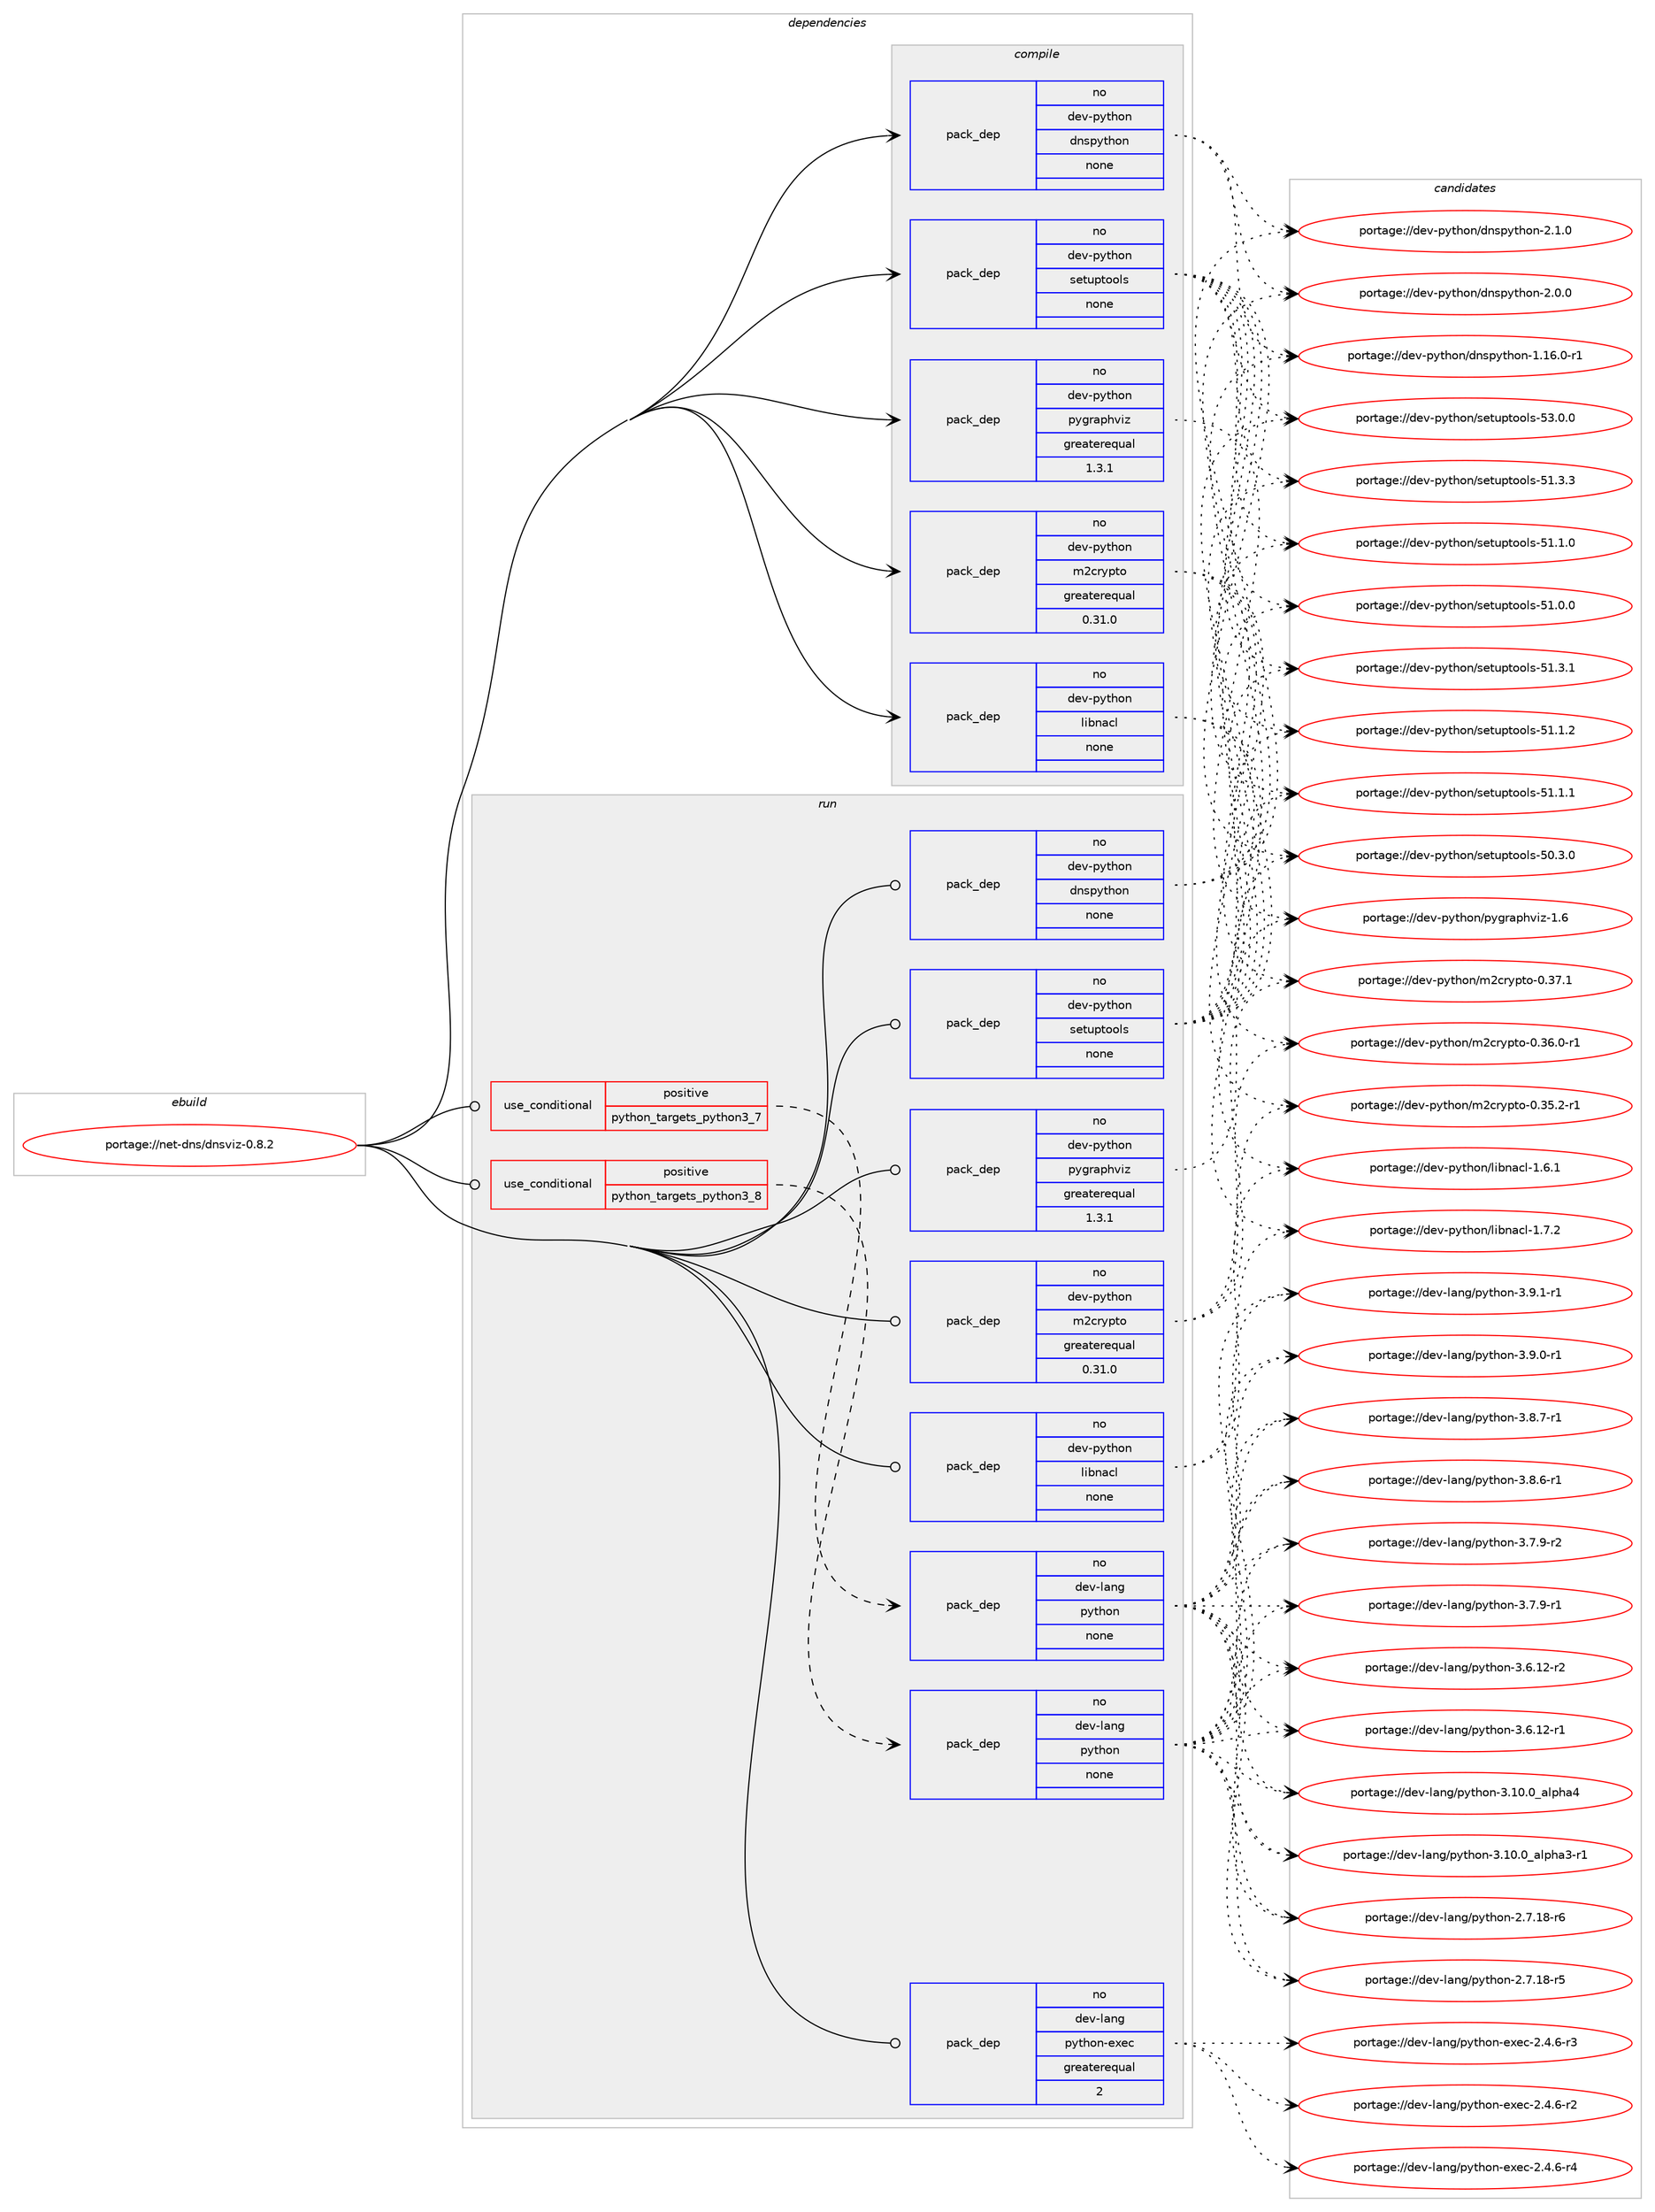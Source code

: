 digraph prolog {

# *************
# Graph options
# *************

newrank=true;
concentrate=true;
compound=true;
graph [rankdir=LR,fontname=Helvetica,fontsize=10,ranksep=1.5];#, ranksep=2.5, nodesep=0.2];
edge  [arrowhead=vee];
node  [fontname=Helvetica,fontsize=10];

# **********
# The ebuild
# **********

subgraph cluster_leftcol {
color=gray;
rank=same;
label=<<i>ebuild</i>>;
id [label="portage://net-dns/dnsviz-0.8.2", color=red, width=4, href="../net-dns/dnsviz-0.8.2.svg"];
}

# ****************
# The dependencies
# ****************

subgraph cluster_midcol {
color=gray;
label=<<i>dependencies</i>>;
subgraph cluster_compile {
fillcolor="#eeeeee";
style=filled;
label=<<i>compile</i>>;
subgraph pack21087 {
dependency30788 [label=<<TABLE BORDER="0" CELLBORDER="1" CELLSPACING="0" CELLPADDING="4" WIDTH="220"><TR><TD ROWSPAN="6" CELLPADDING="30">pack_dep</TD></TR><TR><TD WIDTH="110">no</TD></TR><TR><TD>dev-python</TD></TR><TR><TD>dnspython</TD></TR><TR><TD>none</TD></TR><TR><TD></TD></TR></TABLE>>, shape=none, color=blue];
}
id:e -> dependency30788:w [weight=20,style="solid",arrowhead="vee"];
subgraph pack21088 {
dependency30789 [label=<<TABLE BORDER="0" CELLBORDER="1" CELLSPACING="0" CELLPADDING="4" WIDTH="220"><TR><TD ROWSPAN="6" CELLPADDING="30">pack_dep</TD></TR><TR><TD WIDTH="110">no</TD></TR><TR><TD>dev-python</TD></TR><TR><TD>libnacl</TD></TR><TR><TD>none</TD></TR><TR><TD></TD></TR></TABLE>>, shape=none, color=blue];
}
id:e -> dependency30789:w [weight=20,style="solid",arrowhead="vee"];
subgraph pack21089 {
dependency30790 [label=<<TABLE BORDER="0" CELLBORDER="1" CELLSPACING="0" CELLPADDING="4" WIDTH="220"><TR><TD ROWSPAN="6" CELLPADDING="30">pack_dep</TD></TR><TR><TD WIDTH="110">no</TD></TR><TR><TD>dev-python</TD></TR><TR><TD>m2crypto</TD></TR><TR><TD>greaterequal</TD></TR><TR><TD>0.31.0</TD></TR></TABLE>>, shape=none, color=blue];
}
id:e -> dependency30790:w [weight=20,style="solid",arrowhead="vee"];
subgraph pack21090 {
dependency30791 [label=<<TABLE BORDER="0" CELLBORDER="1" CELLSPACING="0" CELLPADDING="4" WIDTH="220"><TR><TD ROWSPAN="6" CELLPADDING="30">pack_dep</TD></TR><TR><TD WIDTH="110">no</TD></TR><TR><TD>dev-python</TD></TR><TR><TD>pygraphviz</TD></TR><TR><TD>greaterequal</TD></TR><TR><TD>1.3.1</TD></TR></TABLE>>, shape=none, color=blue];
}
id:e -> dependency30791:w [weight=20,style="solid",arrowhead="vee"];
subgraph pack21091 {
dependency30792 [label=<<TABLE BORDER="0" CELLBORDER="1" CELLSPACING="0" CELLPADDING="4" WIDTH="220"><TR><TD ROWSPAN="6" CELLPADDING="30">pack_dep</TD></TR><TR><TD WIDTH="110">no</TD></TR><TR><TD>dev-python</TD></TR><TR><TD>setuptools</TD></TR><TR><TD>none</TD></TR><TR><TD></TD></TR></TABLE>>, shape=none, color=blue];
}
id:e -> dependency30792:w [weight=20,style="solid",arrowhead="vee"];
}
subgraph cluster_compileandrun {
fillcolor="#eeeeee";
style=filled;
label=<<i>compile and run</i>>;
}
subgraph cluster_run {
fillcolor="#eeeeee";
style=filled;
label=<<i>run</i>>;
subgraph cond9432 {
dependency30793 [label=<<TABLE BORDER="0" CELLBORDER="1" CELLSPACING="0" CELLPADDING="4"><TR><TD ROWSPAN="3" CELLPADDING="10">use_conditional</TD></TR><TR><TD>positive</TD></TR><TR><TD>python_targets_python3_7</TD></TR></TABLE>>, shape=none, color=red];
subgraph pack21092 {
dependency30794 [label=<<TABLE BORDER="0" CELLBORDER="1" CELLSPACING="0" CELLPADDING="4" WIDTH="220"><TR><TD ROWSPAN="6" CELLPADDING="30">pack_dep</TD></TR><TR><TD WIDTH="110">no</TD></TR><TR><TD>dev-lang</TD></TR><TR><TD>python</TD></TR><TR><TD>none</TD></TR><TR><TD></TD></TR></TABLE>>, shape=none, color=blue];
}
dependency30793:e -> dependency30794:w [weight=20,style="dashed",arrowhead="vee"];
}
id:e -> dependency30793:w [weight=20,style="solid",arrowhead="odot"];
subgraph cond9433 {
dependency30795 [label=<<TABLE BORDER="0" CELLBORDER="1" CELLSPACING="0" CELLPADDING="4"><TR><TD ROWSPAN="3" CELLPADDING="10">use_conditional</TD></TR><TR><TD>positive</TD></TR><TR><TD>python_targets_python3_8</TD></TR></TABLE>>, shape=none, color=red];
subgraph pack21093 {
dependency30796 [label=<<TABLE BORDER="0" CELLBORDER="1" CELLSPACING="0" CELLPADDING="4" WIDTH="220"><TR><TD ROWSPAN="6" CELLPADDING="30">pack_dep</TD></TR><TR><TD WIDTH="110">no</TD></TR><TR><TD>dev-lang</TD></TR><TR><TD>python</TD></TR><TR><TD>none</TD></TR><TR><TD></TD></TR></TABLE>>, shape=none, color=blue];
}
dependency30795:e -> dependency30796:w [weight=20,style="dashed",arrowhead="vee"];
}
id:e -> dependency30795:w [weight=20,style="solid",arrowhead="odot"];
subgraph pack21094 {
dependency30797 [label=<<TABLE BORDER="0" CELLBORDER="1" CELLSPACING="0" CELLPADDING="4" WIDTH="220"><TR><TD ROWSPAN="6" CELLPADDING="30">pack_dep</TD></TR><TR><TD WIDTH="110">no</TD></TR><TR><TD>dev-lang</TD></TR><TR><TD>python-exec</TD></TR><TR><TD>greaterequal</TD></TR><TR><TD>2</TD></TR></TABLE>>, shape=none, color=blue];
}
id:e -> dependency30797:w [weight=20,style="solid",arrowhead="odot"];
subgraph pack21095 {
dependency30798 [label=<<TABLE BORDER="0" CELLBORDER="1" CELLSPACING="0" CELLPADDING="4" WIDTH="220"><TR><TD ROWSPAN="6" CELLPADDING="30">pack_dep</TD></TR><TR><TD WIDTH="110">no</TD></TR><TR><TD>dev-python</TD></TR><TR><TD>dnspython</TD></TR><TR><TD>none</TD></TR><TR><TD></TD></TR></TABLE>>, shape=none, color=blue];
}
id:e -> dependency30798:w [weight=20,style="solid",arrowhead="odot"];
subgraph pack21096 {
dependency30799 [label=<<TABLE BORDER="0" CELLBORDER="1" CELLSPACING="0" CELLPADDING="4" WIDTH="220"><TR><TD ROWSPAN="6" CELLPADDING="30">pack_dep</TD></TR><TR><TD WIDTH="110">no</TD></TR><TR><TD>dev-python</TD></TR><TR><TD>libnacl</TD></TR><TR><TD>none</TD></TR><TR><TD></TD></TR></TABLE>>, shape=none, color=blue];
}
id:e -> dependency30799:w [weight=20,style="solid",arrowhead="odot"];
subgraph pack21097 {
dependency30800 [label=<<TABLE BORDER="0" CELLBORDER="1" CELLSPACING="0" CELLPADDING="4" WIDTH="220"><TR><TD ROWSPAN="6" CELLPADDING="30">pack_dep</TD></TR><TR><TD WIDTH="110">no</TD></TR><TR><TD>dev-python</TD></TR><TR><TD>m2crypto</TD></TR><TR><TD>greaterequal</TD></TR><TR><TD>0.31.0</TD></TR></TABLE>>, shape=none, color=blue];
}
id:e -> dependency30800:w [weight=20,style="solid",arrowhead="odot"];
subgraph pack21098 {
dependency30801 [label=<<TABLE BORDER="0" CELLBORDER="1" CELLSPACING="0" CELLPADDING="4" WIDTH="220"><TR><TD ROWSPAN="6" CELLPADDING="30">pack_dep</TD></TR><TR><TD WIDTH="110">no</TD></TR><TR><TD>dev-python</TD></TR><TR><TD>pygraphviz</TD></TR><TR><TD>greaterequal</TD></TR><TR><TD>1.3.1</TD></TR></TABLE>>, shape=none, color=blue];
}
id:e -> dependency30801:w [weight=20,style="solid",arrowhead="odot"];
subgraph pack21099 {
dependency30802 [label=<<TABLE BORDER="0" CELLBORDER="1" CELLSPACING="0" CELLPADDING="4" WIDTH="220"><TR><TD ROWSPAN="6" CELLPADDING="30">pack_dep</TD></TR><TR><TD WIDTH="110">no</TD></TR><TR><TD>dev-python</TD></TR><TR><TD>setuptools</TD></TR><TR><TD>none</TD></TR><TR><TD></TD></TR></TABLE>>, shape=none, color=blue];
}
id:e -> dependency30802:w [weight=20,style="solid",arrowhead="odot"];
}
}

# **************
# The candidates
# **************

subgraph cluster_choices {
rank=same;
color=gray;
label=<<i>candidates</i>>;

subgraph choice21087 {
color=black;
nodesep=1;
choice1001011184511212111610411111047100110115112121116104111110455046494648 [label="portage://dev-python/dnspython-2.1.0", color=red, width=4,href="../dev-python/dnspython-2.1.0.svg"];
choice1001011184511212111610411111047100110115112121116104111110455046484648 [label="portage://dev-python/dnspython-2.0.0", color=red, width=4,href="../dev-python/dnspython-2.0.0.svg"];
choice1001011184511212111610411111047100110115112121116104111110454946495446484511449 [label="portage://dev-python/dnspython-1.16.0-r1", color=red, width=4,href="../dev-python/dnspython-1.16.0-r1.svg"];
dependency30788:e -> choice1001011184511212111610411111047100110115112121116104111110455046494648:w [style=dotted,weight="100"];
dependency30788:e -> choice1001011184511212111610411111047100110115112121116104111110455046484648:w [style=dotted,weight="100"];
dependency30788:e -> choice1001011184511212111610411111047100110115112121116104111110454946495446484511449:w [style=dotted,weight="100"];
}
subgraph choice21088 {
color=black;
nodesep=1;
choice1001011184511212111610411111047108105981109799108454946554650 [label="portage://dev-python/libnacl-1.7.2", color=red, width=4,href="../dev-python/libnacl-1.7.2.svg"];
choice1001011184511212111610411111047108105981109799108454946544649 [label="portage://dev-python/libnacl-1.6.1", color=red, width=4,href="../dev-python/libnacl-1.6.1.svg"];
dependency30789:e -> choice1001011184511212111610411111047108105981109799108454946554650:w [style=dotted,weight="100"];
dependency30789:e -> choice1001011184511212111610411111047108105981109799108454946544649:w [style=dotted,weight="100"];
}
subgraph choice21089 {
color=black;
nodesep=1;
choice1001011184511212111610411111047109509911412111211611145484651554649 [label="portage://dev-python/m2crypto-0.37.1", color=red, width=4,href="../dev-python/m2crypto-0.37.1.svg"];
choice10010111845112121116104111110471095099114121112116111454846515446484511449 [label="portage://dev-python/m2crypto-0.36.0-r1", color=red, width=4,href="../dev-python/m2crypto-0.36.0-r1.svg"];
choice10010111845112121116104111110471095099114121112116111454846515346504511449 [label="portage://dev-python/m2crypto-0.35.2-r1", color=red, width=4,href="../dev-python/m2crypto-0.35.2-r1.svg"];
dependency30790:e -> choice1001011184511212111610411111047109509911412111211611145484651554649:w [style=dotted,weight="100"];
dependency30790:e -> choice10010111845112121116104111110471095099114121112116111454846515446484511449:w [style=dotted,weight="100"];
dependency30790:e -> choice10010111845112121116104111110471095099114121112116111454846515346504511449:w [style=dotted,weight="100"];
}
subgraph choice21090 {
color=black;
nodesep=1;
choice10010111845112121116104111110471121211031149711210411810512245494654 [label="portage://dev-python/pygraphviz-1.6", color=red, width=4,href="../dev-python/pygraphviz-1.6.svg"];
dependency30791:e -> choice10010111845112121116104111110471121211031149711210411810512245494654:w [style=dotted,weight="100"];
}
subgraph choice21091 {
color=black;
nodesep=1;
choice100101118451121211161041111104711510111611711211611111110811545535146484648 [label="portage://dev-python/setuptools-53.0.0", color=red, width=4,href="../dev-python/setuptools-53.0.0.svg"];
choice100101118451121211161041111104711510111611711211611111110811545534946514651 [label="portage://dev-python/setuptools-51.3.3", color=red, width=4,href="../dev-python/setuptools-51.3.3.svg"];
choice100101118451121211161041111104711510111611711211611111110811545534946514649 [label="portage://dev-python/setuptools-51.3.1", color=red, width=4,href="../dev-python/setuptools-51.3.1.svg"];
choice100101118451121211161041111104711510111611711211611111110811545534946494650 [label="portage://dev-python/setuptools-51.1.2", color=red, width=4,href="../dev-python/setuptools-51.1.2.svg"];
choice100101118451121211161041111104711510111611711211611111110811545534946494649 [label="portage://dev-python/setuptools-51.1.1", color=red, width=4,href="../dev-python/setuptools-51.1.1.svg"];
choice100101118451121211161041111104711510111611711211611111110811545534946494648 [label="portage://dev-python/setuptools-51.1.0", color=red, width=4,href="../dev-python/setuptools-51.1.0.svg"];
choice100101118451121211161041111104711510111611711211611111110811545534946484648 [label="portage://dev-python/setuptools-51.0.0", color=red, width=4,href="../dev-python/setuptools-51.0.0.svg"];
choice100101118451121211161041111104711510111611711211611111110811545534846514648 [label="portage://dev-python/setuptools-50.3.0", color=red, width=4,href="../dev-python/setuptools-50.3.0.svg"];
dependency30792:e -> choice100101118451121211161041111104711510111611711211611111110811545535146484648:w [style=dotted,weight="100"];
dependency30792:e -> choice100101118451121211161041111104711510111611711211611111110811545534946514651:w [style=dotted,weight="100"];
dependency30792:e -> choice100101118451121211161041111104711510111611711211611111110811545534946514649:w [style=dotted,weight="100"];
dependency30792:e -> choice100101118451121211161041111104711510111611711211611111110811545534946494650:w [style=dotted,weight="100"];
dependency30792:e -> choice100101118451121211161041111104711510111611711211611111110811545534946494649:w [style=dotted,weight="100"];
dependency30792:e -> choice100101118451121211161041111104711510111611711211611111110811545534946494648:w [style=dotted,weight="100"];
dependency30792:e -> choice100101118451121211161041111104711510111611711211611111110811545534946484648:w [style=dotted,weight="100"];
dependency30792:e -> choice100101118451121211161041111104711510111611711211611111110811545534846514648:w [style=dotted,weight="100"];
}
subgraph choice21092 {
color=black;
nodesep=1;
choice1001011184510897110103471121211161041111104551465746494511449 [label="portage://dev-lang/python-3.9.1-r1", color=red, width=4,href="../dev-lang/python-3.9.1-r1.svg"];
choice1001011184510897110103471121211161041111104551465746484511449 [label="portage://dev-lang/python-3.9.0-r1", color=red, width=4,href="../dev-lang/python-3.9.0-r1.svg"];
choice1001011184510897110103471121211161041111104551465646554511449 [label="portage://dev-lang/python-3.8.7-r1", color=red, width=4,href="../dev-lang/python-3.8.7-r1.svg"];
choice1001011184510897110103471121211161041111104551465646544511449 [label="portage://dev-lang/python-3.8.6-r1", color=red, width=4,href="../dev-lang/python-3.8.6-r1.svg"];
choice1001011184510897110103471121211161041111104551465546574511450 [label="portage://dev-lang/python-3.7.9-r2", color=red, width=4,href="../dev-lang/python-3.7.9-r2.svg"];
choice1001011184510897110103471121211161041111104551465546574511449 [label="portage://dev-lang/python-3.7.9-r1", color=red, width=4,href="../dev-lang/python-3.7.9-r1.svg"];
choice100101118451089711010347112121116104111110455146544649504511450 [label="portage://dev-lang/python-3.6.12-r2", color=red, width=4,href="../dev-lang/python-3.6.12-r2.svg"];
choice100101118451089711010347112121116104111110455146544649504511449 [label="portage://dev-lang/python-3.6.12-r1", color=red, width=4,href="../dev-lang/python-3.6.12-r1.svg"];
choice1001011184510897110103471121211161041111104551464948464895971081121049752 [label="portage://dev-lang/python-3.10.0_alpha4", color=red, width=4,href="../dev-lang/python-3.10.0_alpha4.svg"];
choice10010111845108971101034711212111610411111045514649484648959710811210497514511449 [label="portage://dev-lang/python-3.10.0_alpha3-r1", color=red, width=4,href="../dev-lang/python-3.10.0_alpha3-r1.svg"];
choice100101118451089711010347112121116104111110455046554649564511454 [label="portage://dev-lang/python-2.7.18-r6", color=red, width=4,href="../dev-lang/python-2.7.18-r6.svg"];
choice100101118451089711010347112121116104111110455046554649564511453 [label="portage://dev-lang/python-2.7.18-r5", color=red, width=4,href="../dev-lang/python-2.7.18-r5.svg"];
dependency30794:e -> choice1001011184510897110103471121211161041111104551465746494511449:w [style=dotted,weight="100"];
dependency30794:e -> choice1001011184510897110103471121211161041111104551465746484511449:w [style=dotted,weight="100"];
dependency30794:e -> choice1001011184510897110103471121211161041111104551465646554511449:w [style=dotted,weight="100"];
dependency30794:e -> choice1001011184510897110103471121211161041111104551465646544511449:w [style=dotted,weight="100"];
dependency30794:e -> choice1001011184510897110103471121211161041111104551465546574511450:w [style=dotted,weight="100"];
dependency30794:e -> choice1001011184510897110103471121211161041111104551465546574511449:w [style=dotted,weight="100"];
dependency30794:e -> choice100101118451089711010347112121116104111110455146544649504511450:w [style=dotted,weight="100"];
dependency30794:e -> choice100101118451089711010347112121116104111110455146544649504511449:w [style=dotted,weight="100"];
dependency30794:e -> choice1001011184510897110103471121211161041111104551464948464895971081121049752:w [style=dotted,weight="100"];
dependency30794:e -> choice10010111845108971101034711212111610411111045514649484648959710811210497514511449:w [style=dotted,weight="100"];
dependency30794:e -> choice100101118451089711010347112121116104111110455046554649564511454:w [style=dotted,weight="100"];
dependency30794:e -> choice100101118451089711010347112121116104111110455046554649564511453:w [style=dotted,weight="100"];
}
subgraph choice21093 {
color=black;
nodesep=1;
choice1001011184510897110103471121211161041111104551465746494511449 [label="portage://dev-lang/python-3.9.1-r1", color=red, width=4,href="../dev-lang/python-3.9.1-r1.svg"];
choice1001011184510897110103471121211161041111104551465746484511449 [label="portage://dev-lang/python-3.9.0-r1", color=red, width=4,href="../dev-lang/python-3.9.0-r1.svg"];
choice1001011184510897110103471121211161041111104551465646554511449 [label="portage://dev-lang/python-3.8.7-r1", color=red, width=4,href="../dev-lang/python-3.8.7-r1.svg"];
choice1001011184510897110103471121211161041111104551465646544511449 [label="portage://dev-lang/python-3.8.6-r1", color=red, width=4,href="../dev-lang/python-3.8.6-r1.svg"];
choice1001011184510897110103471121211161041111104551465546574511450 [label="portage://dev-lang/python-3.7.9-r2", color=red, width=4,href="../dev-lang/python-3.7.9-r2.svg"];
choice1001011184510897110103471121211161041111104551465546574511449 [label="portage://dev-lang/python-3.7.9-r1", color=red, width=4,href="../dev-lang/python-3.7.9-r1.svg"];
choice100101118451089711010347112121116104111110455146544649504511450 [label="portage://dev-lang/python-3.6.12-r2", color=red, width=4,href="../dev-lang/python-3.6.12-r2.svg"];
choice100101118451089711010347112121116104111110455146544649504511449 [label="portage://dev-lang/python-3.6.12-r1", color=red, width=4,href="../dev-lang/python-3.6.12-r1.svg"];
choice1001011184510897110103471121211161041111104551464948464895971081121049752 [label="portage://dev-lang/python-3.10.0_alpha4", color=red, width=4,href="../dev-lang/python-3.10.0_alpha4.svg"];
choice10010111845108971101034711212111610411111045514649484648959710811210497514511449 [label="portage://dev-lang/python-3.10.0_alpha3-r1", color=red, width=4,href="../dev-lang/python-3.10.0_alpha3-r1.svg"];
choice100101118451089711010347112121116104111110455046554649564511454 [label="portage://dev-lang/python-2.7.18-r6", color=red, width=4,href="../dev-lang/python-2.7.18-r6.svg"];
choice100101118451089711010347112121116104111110455046554649564511453 [label="portage://dev-lang/python-2.7.18-r5", color=red, width=4,href="../dev-lang/python-2.7.18-r5.svg"];
dependency30796:e -> choice1001011184510897110103471121211161041111104551465746494511449:w [style=dotted,weight="100"];
dependency30796:e -> choice1001011184510897110103471121211161041111104551465746484511449:w [style=dotted,weight="100"];
dependency30796:e -> choice1001011184510897110103471121211161041111104551465646554511449:w [style=dotted,weight="100"];
dependency30796:e -> choice1001011184510897110103471121211161041111104551465646544511449:w [style=dotted,weight="100"];
dependency30796:e -> choice1001011184510897110103471121211161041111104551465546574511450:w [style=dotted,weight="100"];
dependency30796:e -> choice1001011184510897110103471121211161041111104551465546574511449:w [style=dotted,weight="100"];
dependency30796:e -> choice100101118451089711010347112121116104111110455146544649504511450:w [style=dotted,weight="100"];
dependency30796:e -> choice100101118451089711010347112121116104111110455146544649504511449:w [style=dotted,weight="100"];
dependency30796:e -> choice1001011184510897110103471121211161041111104551464948464895971081121049752:w [style=dotted,weight="100"];
dependency30796:e -> choice10010111845108971101034711212111610411111045514649484648959710811210497514511449:w [style=dotted,weight="100"];
dependency30796:e -> choice100101118451089711010347112121116104111110455046554649564511454:w [style=dotted,weight="100"];
dependency30796:e -> choice100101118451089711010347112121116104111110455046554649564511453:w [style=dotted,weight="100"];
}
subgraph choice21094 {
color=black;
nodesep=1;
choice10010111845108971101034711212111610411111045101120101994550465246544511452 [label="portage://dev-lang/python-exec-2.4.6-r4", color=red, width=4,href="../dev-lang/python-exec-2.4.6-r4.svg"];
choice10010111845108971101034711212111610411111045101120101994550465246544511451 [label="portage://dev-lang/python-exec-2.4.6-r3", color=red, width=4,href="../dev-lang/python-exec-2.4.6-r3.svg"];
choice10010111845108971101034711212111610411111045101120101994550465246544511450 [label="portage://dev-lang/python-exec-2.4.6-r2", color=red, width=4,href="../dev-lang/python-exec-2.4.6-r2.svg"];
dependency30797:e -> choice10010111845108971101034711212111610411111045101120101994550465246544511452:w [style=dotted,weight="100"];
dependency30797:e -> choice10010111845108971101034711212111610411111045101120101994550465246544511451:w [style=dotted,weight="100"];
dependency30797:e -> choice10010111845108971101034711212111610411111045101120101994550465246544511450:w [style=dotted,weight="100"];
}
subgraph choice21095 {
color=black;
nodesep=1;
choice1001011184511212111610411111047100110115112121116104111110455046494648 [label="portage://dev-python/dnspython-2.1.0", color=red, width=4,href="../dev-python/dnspython-2.1.0.svg"];
choice1001011184511212111610411111047100110115112121116104111110455046484648 [label="portage://dev-python/dnspython-2.0.0", color=red, width=4,href="../dev-python/dnspython-2.0.0.svg"];
choice1001011184511212111610411111047100110115112121116104111110454946495446484511449 [label="portage://dev-python/dnspython-1.16.0-r1", color=red, width=4,href="../dev-python/dnspython-1.16.0-r1.svg"];
dependency30798:e -> choice1001011184511212111610411111047100110115112121116104111110455046494648:w [style=dotted,weight="100"];
dependency30798:e -> choice1001011184511212111610411111047100110115112121116104111110455046484648:w [style=dotted,weight="100"];
dependency30798:e -> choice1001011184511212111610411111047100110115112121116104111110454946495446484511449:w [style=dotted,weight="100"];
}
subgraph choice21096 {
color=black;
nodesep=1;
choice1001011184511212111610411111047108105981109799108454946554650 [label="portage://dev-python/libnacl-1.7.2", color=red, width=4,href="../dev-python/libnacl-1.7.2.svg"];
choice1001011184511212111610411111047108105981109799108454946544649 [label="portage://dev-python/libnacl-1.6.1", color=red, width=4,href="../dev-python/libnacl-1.6.1.svg"];
dependency30799:e -> choice1001011184511212111610411111047108105981109799108454946554650:w [style=dotted,weight="100"];
dependency30799:e -> choice1001011184511212111610411111047108105981109799108454946544649:w [style=dotted,weight="100"];
}
subgraph choice21097 {
color=black;
nodesep=1;
choice1001011184511212111610411111047109509911412111211611145484651554649 [label="portage://dev-python/m2crypto-0.37.1", color=red, width=4,href="../dev-python/m2crypto-0.37.1.svg"];
choice10010111845112121116104111110471095099114121112116111454846515446484511449 [label="portage://dev-python/m2crypto-0.36.0-r1", color=red, width=4,href="../dev-python/m2crypto-0.36.0-r1.svg"];
choice10010111845112121116104111110471095099114121112116111454846515346504511449 [label="portage://dev-python/m2crypto-0.35.2-r1", color=red, width=4,href="../dev-python/m2crypto-0.35.2-r1.svg"];
dependency30800:e -> choice1001011184511212111610411111047109509911412111211611145484651554649:w [style=dotted,weight="100"];
dependency30800:e -> choice10010111845112121116104111110471095099114121112116111454846515446484511449:w [style=dotted,weight="100"];
dependency30800:e -> choice10010111845112121116104111110471095099114121112116111454846515346504511449:w [style=dotted,weight="100"];
}
subgraph choice21098 {
color=black;
nodesep=1;
choice10010111845112121116104111110471121211031149711210411810512245494654 [label="portage://dev-python/pygraphviz-1.6", color=red, width=4,href="../dev-python/pygraphviz-1.6.svg"];
dependency30801:e -> choice10010111845112121116104111110471121211031149711210411810512245494654:w [style=dotted,weight="100"];
}
subgraph choice21099 {
color=black;
nodesep=1;
choice100101118451121211161041111104711510111611711211611111110811545535146484648 [label="portage://dev-python/setuptools-53.0.0", color=red, width=4,href="../dev-python/setuptools-53.0.0.svg"];
choice100101118451121211161041111104711510111611711211611111110811545534946514651 [label="portage://dev-python/setuptools-51.3.3", color=red, width=4,href="../dev-python/setuptools-51.3.3.svg"];
choice100101118451121211161041111104711510111611711211611111110811545534946514649 [label="portage://dev-python/setuptools-51.3.1", color=red, width=4,href="../dev-python/setuptools-51.3.1.svg"];
choice100101118451121211161041111104711510111611711211611111110811545534946494650 [label="portage://dev-python/setuptools-51.1.2", color=red, width=4,href="../dev-python/setuptools-51.1.2.svg"];
choice100101118451121211161041111104711510111611711211611111110811545534946494649 [label="portage://dev-python/setuptools-51.1.1", color=red, width=4,href="../dev-python/setuptools-51.1.1.svg"];
choice100101118451121211161041111104711510111611711211611111110811545534946494648 [label="portage://dev-python/setuptools-51.1.0", color=red, width=4,href="../dev-python/setuptools-51.1.0.svg"];
choice100101118451121211161041111104711510111611711211611111110811545534946484648 [label="portage://dev-python/setuptools-51.0.0", color=red, width=4,href="../dev-python/setuptools-51.0.0.svg"];
choice100101118451121211161041111104711510111611711211611111110811545534846514648 [label="portage://dev-python/setuptools-50.3.0", color=red, width=4,href="../dev-python/setuptools-50.3.0.svg"];
dependency30802:e -> choice100101118451121211161041111104711510111611711211611111110811545535146484648:w [style=dotted,weight="100"];
dependency30802:e -> choice100101118451121211161041111104711510111611711211611111110811545534946514651:w [style=dotted,weight="100"];
dependency30802:e -> choice100101118451121211161041111104711510111611711211611111110811545534946514649:w [style=dotted,weight="100"];
dependency30802:e -> choice100101118451121211161041111104711510111611711211611111110811545534946494650:w [style=dotted,weight="100"];
dependency30802:e -> choice100101118451121211161041111104711510111611711211611111110811545534946494649:w [style=dotted,weight="100"];
dependency30802:e -> choice100101118451121211161041111104711510111611711211611111110811545534946494648:w [style=dotted,weight="100"];
dependency30802:e -> choice100101118451121211161041111104711510111611711211611111110811545534946484648:w [style=dotted,weight="100"];
dependency30802:e -> choice100101118451121211161041111104711510111611711211611111110811545534846514648:w [style=dotted,weight="100"];
}
}

}
